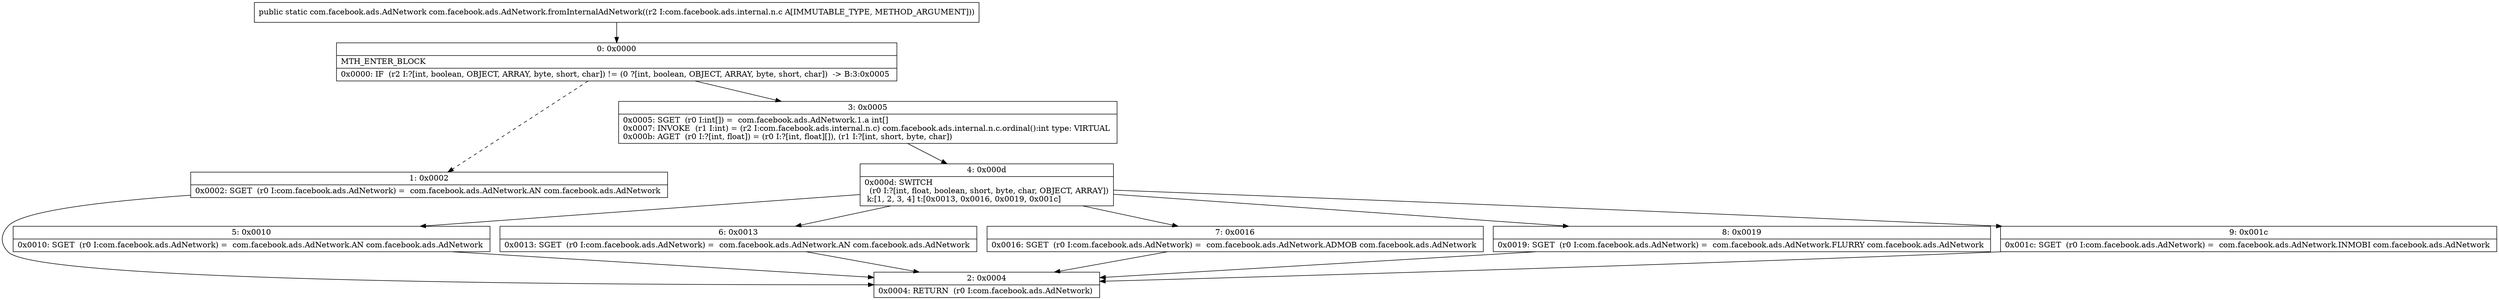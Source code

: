 digraph "CFG forcom.facebook.ads.AdNetwork.fromInternalAdNetwork(Lcom\/facebook\/ads\/internal\/n\/c;)Lcom\/facebook\/ads\/AdNetwork;" {
Node_0 [shape=record,label="{0\:\ 0x0000|MTH_ENTER_BLOCK\l|0x0000: IF  (r2 I:?[int, boolean, OBJECT, ARRAY, byte, short, char]) != (0 ?[int, boolean, OBJECT, ARRAY, byte, short, char])  \-\> B:3:0x0005 \l}"];
Node_1 [shape=record,label="{1\:\ 0x0002|0x0002: SGET  (r0 I:com.facebook.ads.AdNetwork) =  com.facebook.ads.AdNetwork.AN com.facebook.ads.AdNetwork \l}"];
Node_2 [shape=record,label="{2\:\ 0x0004|0x0004: RETURN  (r0 I:com.facebook.ads.AdNetwork) \l}"];
Node_3 [shape=record,label="{3\:\ 0x0005|0x0005: SGET  (r0 I:int[]) =  com.facebook.ads.AdNetwork.1.a int[] \l0x0007: INVOKE  (r1 I:int) = (r2 I:com.facebook.ads.internal.n.c) com.facebook.ads.internal.n.c.ordinal():int type: VIRTUAL \l0x000b: AGET  (r0 I:?[int, float]) = (r0 I:?[int, float][]), (r1 I:?[int, short, byte, char]) \l}"];
Node_4 [shape=record,label="{4\:\ 0x000d|0x000d: SWITCH  \l  (r0 I:?[int, float, boolean, short, byte, char, OBJECT, ARRAY])\l k:[1, 2, 3, 4] t:[0x0013, 0x0016, 0x0019, 0x001c] \l}"];
Node_5 [shape=record,label="{5\:\ 0x0010|0x0010: SGET  (r0 I:com.facebook.ads.AdNetwork) =  com.facebook.ads.AdNetwork.AN com.facebook.ads.AdNetwork \l}"];
Node_6 [shape=record,label="{6\:\ 0x0013|0x0013: SGET  (r0 I:com.facebook.ads.AdNetwork) =  com.facebook.ads.AdNetwork.AN com.facebook.ads.AdNetwork \l}"];
Node_7 [shape=record,label="{7\:\ 0x0016|0x0016: SGET  (r0 I:com.facebook.ads.AdNetwork) =  com.facebook.ads.AdNetwork.ADMOB com.facebook.ads.AdNetwork \l}"];
Node_8 [shape=record,label="{8\:\ 0x0019|0x0019: SGET  (r0 I:com.facebook.ads.AdNetwork) =  com.facebook.ads.AdNetwork.FLURRY com.facebook.ads.AdNetwork \l}"];
Node_9 [shape=record,label="{9\:\ 0x001c|0x001c: SGET  (r0 I:com.facebook.ads.AdNetwork) =  com.facebook.ads.AdNetwork.INMOBI com.facebook.ads.AdNetwork \l}"];
MethodNode[shape=record,label="{public static com.facebook.ads.AdNetwork com.facebook.ads.AdNetwork.fromInternalAdNetwork((r2 I:com.facebook.ads.internal.n.c A[IMMUTABLE_TYPE, METHOD_ARGUMENT])) }"];
MethodNode -> Node_0;
Node_0 -> Node_1[style=dashed];
Node_0 -> Node_3;
Node_1 -> Node_2;
Node_3 -> Node_4;
Node_4 -> Node_5;
Node_4 -> Node_6;
Node_4 -> Node_7;
Node_4 -> Node_8;
Node_4 -> Node_9;
Node_5 -> Node_2;
Node_6 -> Node_2;
Node_7 -> Node_2;
Node_8 -> Node_2;
Node_9 -> Node_2;
}


